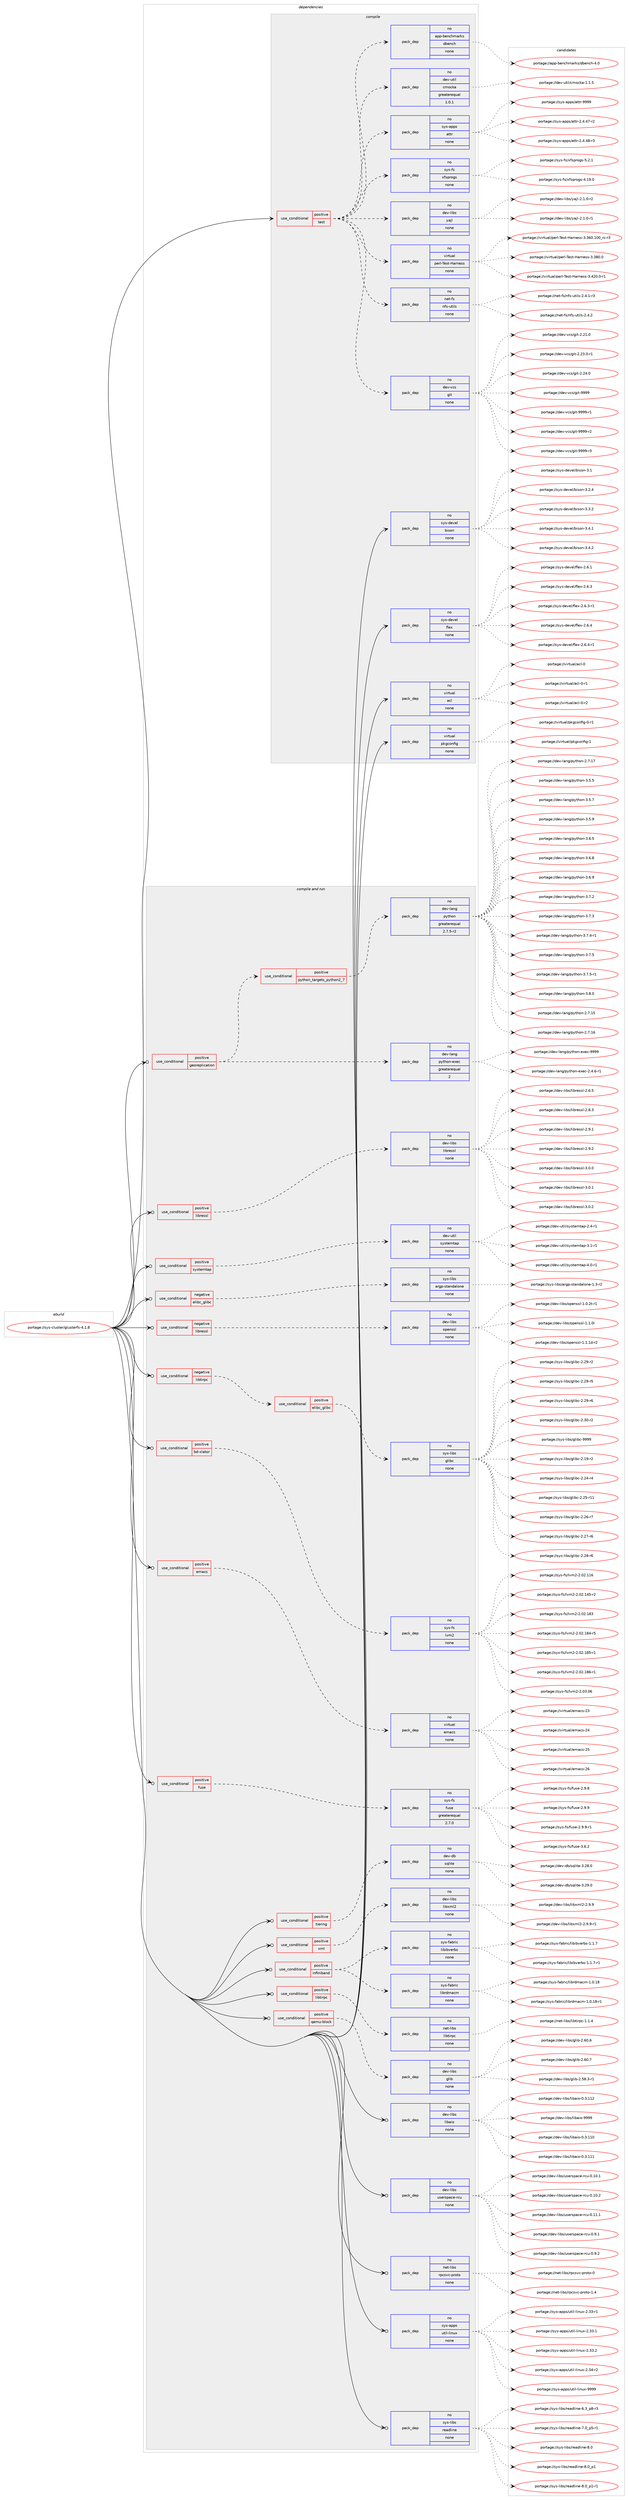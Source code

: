 digraph prolog {

# *************
# Graph options
# *************

newrank=true;
concentrate=true;
compound=true;
graph [rankdir=LR,fontname=Helvetica,fontsize=10,ranksep=1.5];#, ranksep=2.5, nodesep=0.2];
edge  [arrowhead=vee];
node  [fontname=Helvetica,fontsize=10];

# **********
# The ebuild
# **********

subgraph cluster_leftcol {
color=gray;
rank=same;
label=<<i>ebuild</i>>;
id [label="portage://sys-cluster/glusterfs-4.1.8", color=red, width=4, href="../sys-cluster/glusterfs-4.1.8.svg"];
}

# ****************
# The dependencies
# ****************

subgraph cluster_midcol {
color=gray;
label=<<i>dependencies</i>>;
subgraph cluster_compile {
fillcolor="#eeeeee";
style=filled;
label=<<i>compile</i>>;
subgraph cond101304 {
dependency416986 [label=<<TABLE BORDER="0" CELLBORDER="1" CELLSPACING="0" CELLPADDING="4"><TR><TD ROWSPAN="3" CELLPADDING="10">use_conditional</TD></TR><TR><TD>positive</TD></TR><TR><TD>test</TD></TR></TABLE>>, shape=none, color=red];
subgraph pack308691 {
dependency416987 [label=<<TABLE BORDER="0" CELLBORDER="1" CELLSPACING="0" CELLPADDING="4" WIDTH="220"><TR><TD ROWSPAN="6" CELLPADDING="30">pack_dep</TD></TR><TR><TD WIDTH="110">no</TD></TR><TR><TD>dev-util</TD></TR><TR><TD>cmocka</TD></TR><TR><TD>greaterequal</TD></TR><TR><TD>1.0.1</TD></TR></TABLE>>, shape=none, color=blue];
}
dependency416986:e -> dependency416987:w [weight=20,style="dashed",arrowhead="vee"];
subgraph pack308692 {
dependency416988 [label=<<TABLE BORDER="0" CELLBORDER="1" CELLSPACING="0" CELLPADDING="4" WIDTH="220"><TR><TD ROWSPAN="6" CELLPADDING="30">pack_dep</TD></TR><TR><TD WIDTH="110">no</TD></TR><TR><TD>app-benchmarks</TD></TR><TR><TD>dbench</TD></TR><TR><TD>none</TD></TR><TR><TD></TD></TR></TABLE>>, shape=none, color=blue];
}
dependency416986:e -> dependency416988:w [weight=20,style="dashed",arrowhead="vee"];
subgraph pack308693 {
dependency416989 [label=<<TABLE BORDER="0" CELLBORDER="1" CELLSPACING="0" CELLPADDING="4" WIDTH="220"><TR><TD ROWSPAN="6" CELLPADDING="30">pack_dep</TD></TR><TR><TD WIDTH="110">no</TD></TR><TR><TD>dev-vcs</TD></TR><TR><TD>git</TD></TR><TR><TD>none</TD></TR><TR><TD></TD></TR></TABLE>>, shape=none, color=blue];
}
dependency416986:e -> dependency416989:w [weight=20,style="dashed",arrowhead="vee"];
subgraph pack308694 {
dependency416990 [label=<<TABLE BORDER="0" CELLBORDER="1" CELLSPACING="0" CELLPADDING="4" WIDTH="220"><TR><TD ROWSPAN="6" CELLPADDING="30">pack_dep</TD></TR><TR><TD WIDTH="110">no</TD></TR><TR><TD>net-fs</TD></TR><TR><TD>nfs-utils</TD></TR><TR><TD>none</TD></TR><TR><TD></TD></TR></TABLE>>, shape=none, color=blue];
}
dependency416986:e -> dependency416990:w [weight=20,style="dashed",arrowhead="vee"];
subgraph pack308695 {
dependency416991 [label=<<TABLE BORDER="0" CELLBORDER="1" CELLSPACING="0" CELLPADDING="4" WIDTH="220"><TR><TD ROWSPAN="6" CELLPADDING="30">pack_dep</TD></TR><TR><TD WIDTH="110">no</TD></TR><TR><TD>virtual</TD></TR><TR><TD>perl-Test-Harness</TD></TR><TR><TD>none</TD></TR><TR><TD></TD></TR></TABLE>>, shape=none, color=blue];
}
dependency416986:e -> dependency416991:w [weight=20,style="dashed",arrowhead="vee"];
subgraph pack308696 {
dependency416992 [label=<<TABLE BORDER="0" CELLBORDER="1" CELLSPACING="0" CELLPADDING="4" WIDTH="220"><TR><TD ROWSPAN="6" CELLPADDING="30">pack_dep</TD></TR><TR><TD WIDTH="110">no</TD></TR><TR><TD>dev-libs</TD></TR><TR><TD>yajl</TD></TR><TR><TD>none</TD></TR><TR><TD></TD></TR></TABLE>>, shape=none, color=blue];
}
dependency416986:e -> dependency416992:w [weight=20,style="dashed",arrowhead="vee"];
subgraph pack308697 {
dependency416993 [label=<<TABLE BORDER="0" CELLBORDER="1" CELLSPACING="0" CELLPADDING="4" WIDTH="220"><TR><TD ROWSPAN="6" CELLPADDING="30">pack_dep</TD></TR><TR><TD WIDTH="110">no</TD></TR><TR><TD>sys-fs</TD></TR><TR><TD>xfsprogs</TD></TR><TR><TD>none</TD></TR><TR><TD></TD></TR></TABLE>>, shape=none, color=blue];
}
dependency416986:e -> dependency416993:w [weight=20,style="dashed",arrowhead="vee"];
subgraph pack308698 {
dependency416994 [label=<<TABLE BORDER="0" CELLBORDER="1" CELLSPACING="0" CELLPADDING="4" WIDTH="220"><TR><TD ROWSPAN="6" CELLPADDING="30">pack_dep</TD></TR><TR><TD WIDTH="110">no</TD></TR><TR><TD>sys-apps</TD></TR><TR><TD>attr</TD></TR><TR><TD>none</TD></TR><TR><TD></TD></TR></TABLE>>, shape=none, color=blue];
}
dependency416986:e -> dependency416994:w [weight=20,style="dashed",arrowhead="vee"];
}
id:e -> dependency416986:w [weight=20,style="solid",arrowhead="vee"];
subgraph pack308699 {
dependency416995 [label=<<TABLE BORDER="0" CELLBORDER="1" CELLSPACING="0" CELLPADDING="4" WIDTH="220"><TR><TD ROWSPAN="6" CELLPADDING="30">pack_dep</TD></TR><TR><TD WIDTH="110">no</TD></TR><TR><TD>sys-devel</TD></TR><TR><TD>bison</TD></TR><TR><TD>none</TD></TR><TR><TD></TD></TR></TABLE>>, shape=none, color=blue];
}
id:e -> dependency416995:w [weight=20,style="solid",arrowhead="vee"];
subgraph pack308700 {
dependency416996 [label=<<TABLE BORDER="0" CELLBORDER="1" CELLSPACING="0" CELLPADDING="4" WIDTH="220"><TR><TD ROWSPAN="6" CELLPADDING="30">pack_dep</TD></TR><TR><TD WIDTH="110">no</TD></TR><TR><TD>sys-devel</TD></TR><TR><TD>flex</TD></TR><TR><TD>none</TD></TR><TR><TD></TD></TR></TABLE>>, shape=none, color=blue];
}
id:e -> dependency416996:w [weight=20,style="solid",arrowhead="vee"];
subgraph pack308701 {
dependency416997 [label=<<TABLE BORDER="0" CELLBORDER="1" CELLSPACING="0" CELLPADDING="4" WIDTH="220"><TR><TD ROWSPAN="6" CELLPADDING="30">pack_dep</TD></TR><TR><TD WIDTH="110">no</TD></TR><TR><TD>virtual</TD></TR><TR><TD>acl</TD></TR><TR><TD>none</TD></TR><TR><TD></TD></TR></TABLE>>, shape=none, color=blue];
}
id:e -> dependency416997:w [weight=20,style="solid",arrowhead="vee"];
subgraph pack308702 {
dependency416998 [label=<<TABLE BORDER="0" CELLBORDER="1" CELLSPACING="0" CELLPADDING="4" WIDTH="220"><TR><TD ROWSPAN="6" CELLPADDING="30">pack_dep</TD></TR><TR><TD WIDTH="110">no</TD></TR><TR><TD>virtual</TD></TR><TR><TD>pkgconfig</TD></TR><TR><TD>none</TD></TR><TR><TD></TD></TR></TABLE>>, shape=none, color=blue];
}
id:e -> dependency416998:w [weight=20,style="solid",arrowhead="vee"];
}
subgraph cluster_compileandrun {
fillcolor="#eeeeee";
style=filled;
label=<<i>compile and run</i>>;
subgraph cond101305 {
dependency416999 [label=<<TABLE BORDER="0" CELLBORDER="1" CELLSPACING="0" CELLPADDING="4"><TR><TD ROWSPAN="3" CELLPADDING="10">use_conditional</TD></TR><TR><TD>negative</TD></TR><TR><TD>elibc_glibc</TD></TR></TABLE>>, shape=none, color=red];
subgraph pack308703 {
dependency417000 [label=<<TABLE BORDER="0" CELLBORDER="1" CELLSPACING="0" CELLPADDING="4" WIDTH="220"><TR><TD ROWSPAN="6" CELLPADDING="30">pack_dep</TD></TR><TR><TD WIDTH="110">no</TD></TR><TR><TD>sys-libs</TD></TR><TR><TD>argp-standalone</TD></TR><TR><TD>none</TD></TR><TR><TD></TD></TR></TABLE>>, shape=none, color=blue];
}
dependency416999:e -> dependency417000:w [weight=20,style="dashed",arrowhead="vee"];
}
id:e -> dependency416999:w [weight=20,style="solid",arrowhead="odotvee"];
subgraph cond101306 {
dependency417001 [label=<<TABLE BORDER="0" CELLBORDER="1" CELLSPACING="0" CELLPADDING="4"><TR><TD ROWSPAN="3" CELLPADDING="10">use_conditional</TD></TR><TR><TD>negative</TD></TR><TR><TD>libressl</TD></TR></TABLE>>, shape=none, color=red];
subgraph pack308704 {
dependency417002 [label=<<TABLE BORDER="0" CELLBORDER="1" CELLSPACING="0" CELLPADDING="4" WIDTH="220"><TR><TD ROWSPAN="6" CELLPADDING="30">pack_dep</TD></TR><TR><TD WIDTH="110">no</TD></TR><TR><TD>dev-libs</TD></TR><TR><TD>openssl</TD></TR><TR><TD>none</TD></TR><TR><TD></TD></TR></TABLE>>, shape=none, color=blue];
}
dependency417001:e -> dependency417002:w [weight=20,style="dashed",arrowhead="vee"];
}
id:e -> dependency417001:w [weight=20,style="solid",arrowhead="odotvee"];
subgraph cond101307 {
dependency417003 [label=<<TABLE BORDER="0" CELLBORDER="1" CELLSPACING="0" CELLPADDING="4"><TR><TD ROWSPAN="3" CELLPADDING="10">use_conditional</TD></TR><TR><TD>negative</TD></TR><TR><TD>libtirpc</TD></TR></TABLE>>, shape=none, color=red];
subgraph cond101308 {
dependency417004 [label=<<TABLE BORDER="0" CELLBORDER="1" CELLSPACING="0" CELLPADDING="4"><TR><TD ROWSPAN="3" CELLPADDING="10">use_conditional</TD></TR><TR><TD>positive</TD></TR><TR><TD>elibc_glibc</TD></TR></TABLE>>, shape=none, color=red];
subgraph pack308705 {
dependency417005 [label=<<TABLE BORDER="0" CELLBORDER="1" CELLSPACING="0" CELLPADDING="4" WIDTH="220"><TR><TD ROWSPAN="6" CELLPADDING="30">pack_dep</TD></TR><TR><TD WIDTH="110">no</TD></TR><TR><TD>sys-libs</TD></TR><TR><TD>glibc</TD></TR><TR><TD>none</TD></TR><TR><TD></TD></TR></TABLE>>, shape=none, color=blue];
}
dependency417004:e -> dependency417005:w [weight=20,style="dashed",arrowhead="vee"];
}
dependency417003:e -> dependency417004:w [weight=20,style="dashed",arrowhead="vee"];
}
id:e -> dependency417003:w [weight=20,style="solid",arrowhead="odotvee"];
subgraph cond101309 {
dependency417006 [label=<<TABLE BORDER="0" CELLBORDER="1" CELLSPACING="0" CELLPADDING="4"><TR><TD ROWSPAN="3" CELLPADDING="10">use_conditional</TD></TR><TR><TD>positive</TD></TR><TR><TD>bd-xlator</TD></TR></TABLE>>, shape=none, color=red];
subgraph pack308706 {
dependency417007 [label=<<TABLE BORDER="0" CELLBORDER="1" CELLSPACING="0" CELLPADDING="4" WIDTH="220"><TR><TD ROWSPAN="6" CELLPADDING="30">pack_dep</TD></TR><TR><TD WIDTH="110">no</TD></TR><TR><TD>sys-fs</TD></TR><TR><TD>lvm2</TD></TR><TR><TD>none</TD></TR><TR><TD></TD></TR></TABLE>>, shape=none, color=blue];
}
dependency417006:e -> dependency417007:w [weight=20,style="dashed",arrowhead="vee"];
}
id:e -> dependency417006:w [weight=20,style="solid",arrowhead="odotvee"];
subgraph cond101310 {
dependency417008 [label=<<TABLE BORDER="0" CELLBORDER="1" CELLSPACING="0" CELLPADDING="4"><TR><TD ROWSPAN="3" CELLPADDING="10">use_conditional</TD></TR><TR><TD>positive</TD></TR><TR><TD>emacs</TD></TR></TABLE>>, shape=none, color=red];
subgraph pack308707 {
dependency417009 [label=<<TABLE BORDER="0" CELLBORDER="1" CELLSPACING="0" CELLPADDING="4" WIDTH="220"><TR><TD ROWSPAN="6" CELLPADDING="30">pack_dep</TD></TR><TR><TD WIDTH="110">no</TD></TR><TR><TD>virtual</TD></TR><TR><TD>emacs</TD></TR><TR><TD>none</TD></TR><TR><TD></TD></TR></TABLE>>, shape=none, color=blue];
}
dependency417008:e -> dependency417009:w [weight=20,style="dashed",arrowhead="vee"];
}
id:e -> dependency417008:w [weight=20,style="solid",arrowhead="odotvee"];
subgraph cond101311 {
dependency417010 [label=<<TABLE BORDER="0" CELLBORDER="1" CELLSPACING="0" CELLPADDING="4"><TR><TD ROWSPAN="3" CELLPADDING="10">use_conditional</TD></TR><TR><TD>positive</TD></TR><TR><TD>fuse</TD></TR></TABLE>>, shape=none, color=red];
subgraph pack308708 {
dependency417011 [label=<<TABLE BORDER="0" CELLBORDER="1" CELLSPACING="0" CELLPADDING="4" WIDTH="220"><TR><TD ROWSPAN="6" CELLPADDING="30">pack_dep</TD></TR><TR><TD WIDTH="110">no</TD></TR><TR><TD>sys-fs</TD></TR><TR><TD>fuse</TD></TR><TR><TD>greaterequal</TD></TR><TR><TD>2.7.0</TD></TR></TABLE>>, shape=none, color=blue];
}
dependency417010:e -> dependency417011:w [weight=20,style="dashed",arrowhead="vee"];
}
id:e -> dependency417010:w [weight=20,style="solid",arrowhead="odotvee"];
subgraph cond101312 {
dependency417012 [label=<<TABLE BORDER="0" CELLBORDER="1" CELLSPACING="0" CELLPADDING="4"><TR><TD ROWSPAN="3" CELLPADDING="10">use_conditional</TD></TR><TR><TD>positive</TD></TR><TR><TD>georeplication</TD></TR></TABLE>>, shape=none, color=red];
subgraph cond101313 {
dependency417013 [label=<<TABLE BORDER="0" CELLBORDER="1" CELLSPACING="0" CELLPADDING="4"><TR><TD ROWSPAN="3" CELLPADDING="10">use_conditional</TD></TR><TR><TD>positive</TD></TR><TR><TD>python_targets_python2_7</TD></TR></TABLE>>, shape=none, color=red];
subgraph pack308709 {
dependency417014 [label=<<TABLE BORDER="0" CELLBORDER="1" CELLSPACING="0" CELLPADDING="4" WIDTH="220"><TR><TD ROWSPAN="6" CELLPADDING="30">pack_dep</TD></TR><TR><TD WIDTH="110">no</TD></TR><TR><TD>dev-lang</TD></TR><TR><TD>python</TD></TR><TR><TD>greaterequal</TD></TR><TR><TD>2.7.5-r2</TD></TR></TABLE>>, shape=none, color=blue];
}
dependency417013:e -> dependency417014:w [weight=20,style="dashed",arrowhead="vee"];
}
dependency417012:e -> dependency417013:w [weight=20,style="dashed",arrowhead="vee"];
subgraph pack308710 {
dependency417015 [label=<<TABLE BORDER="0" CELLBORDER="1" CELLSPACING="0" CELLPADDING="4" WIDTH="220"><TR><TD ROWSPAN="6" CELLPADDING="30">pack_dep</TD></TR><TR><TD WIDTH="110">no</TD></TR><TR><TD>dev-lang</TD></TR><TR><TD>python-exec</TD></TR><TR><TD>greaterequal</TD></TR><TR><TD>2</TD></TR></TABLE>>, shape=none, color=blue];
}
dependency417012:e -> dependency417015:w [weight=20,style="dashed",arrowhead="vee"];
}
id:e -> dependency417012:w [weight=20,style="solid",arrowhead="odotvee"];
subgraph cond101314 {
dependency417016 [label=<<TABLE BORDER="0" CELLBORDER="1" CELLSPACING="0" CELLPADDING="4"><TR><TD ROWSPAN="3" CELLPADDING="10">use_conditional</TD></TR><TR><TD>positive</TD></TR><TR><TD>infiniband</TD></TR></TABLE>>, shape=none, color=red];
subgraph pack308711 {
dependency417017 [label=<<TABLE BORDER="0" CELLBORDER="1" CELLSPACING="0" CELLPADDING="4" WIDTH="220"><TR><TD ROWSPAN="6" CELLPADDING="30">pack_dep</TD></TR><TR><TD WIDTH="110">no</TD></TR><TR><TD>sys-fabric</TD></TR><TR><TD>libibverbs</TD></TR><TR><TD>none</TD></TR><TR><TD></TD></TR></TABLE>>, shape=none, color=blue];
}
dependency417016:e -> dependency417017:w [weight=20,style="dashed",arrowhead="vee"];
subgraph pack308712 {
dependency417018 [label=<<TABLE BORDER="0" CELLBORDER="1" CELLSPACING="0" CELLPADDING="4" WIDTH="220"><TR><TD ROWSPAN="6" CELLPADDING="30">pack_dep</TD></TR><TR><TD WIDTH="110">no</TD></TR><TR><TD>sys-fabric</TD></TR><TR><TD>librdmacm</TD></TR><TR><TD>none</TD></TR><TR><TD></TD></TR></TABLE>>, shape=none, color=blue];
}
dependency417016:e -> dependency417018:w [weight=20,style="dashed",arrowhead="vee"];
}
id:e -> dependency417016:w [weight=20,style="solid",arrowhead="odotvee"];
subgraph cond101315 {
dependency417019 [label=<<TABLE BORDER="0" CELLBORDER="1" CELLSPACING="0" CELLPADDING="4"><TR><TD ROWSPAN="3" CELLPADDING="10">use_conditional</TD></TR><TR><TD>positive</TD></TR><TR><TD>libressl</TD></TR></TABLE>>, shape=none, color=red];
subgraph pack308713 {
dependency417020 [label=<<TABLE BORDER="0" CELLBORDER="1" CELLSPACING="0" CELLPADDING="4" WIDTH="220"><TR><TD ROWSPAN="6" CELLPADDING="30">pack_dep</TD></TR><TR><TD WIDTH="110">no</TD></TR><TR><TD>dev-libs</TD></TR><TR><TD>libressl</TD></TR><TR><TD>none</TD></TR><TR><TD></TD></TR></TABLE>>, shape=none, color=blue];
}
dependency417019:e -> dependency417020:w [weight=20,style="dashed",arrowhead="vee"];
}
id:e -> dependency417019:w [weight=20,style="solid",arrowhead="odotvee"];
subgraph cond101316 {
dependency417021 [label=<<TABLE BORDER="0" CELLBORDER="1" CELLSPACING="0" CELLPADDING="4"><TR><TD ROWSPAN="3" CELLPADDING="10">use_conditional</TD></TR><TR><TD>positive</TD></TR><TR><TD>libtirpc</TD></TR></TABLE>>, shape=none, color=red];
subgraph pack308714 {
dependency417022 [label=<<TABLE BORDER="0" CELLBORDER="1" CELLSPACING="0" CELLPADDING="4" WIDTH="220"><TR><TD ROWSPAN="6" CELLPADDING="30">pack_dep</TD></TR><TR><TD WIDTH="110">no</TD></TR><TR><TD>net-libs</TD></TR><TR><TD>libtirpc</TD></TR><TR><TD>none</TD></TR><TR><TD></TD></TR></TABLE>>, shape=none, color=blue];
}
dependency417021:e -> dependency417022:w [weight=20,style="dashed",arrowhead="vee"];
}
id:e -> dependency417021:w [weight=20,style="solid",arrowhead="odotvee"];
subgraph cond101317 {
dependency417023 [label=<<TABLE BORDER="0" CELLBORDER="1" CELLSPACING="0" CELLPADDING="4"><TR><TD ROWSPAN="3" CELLPADDING="10">use_conditional</TD></TR><TR><TD>positive</TD></TR><TR><TD>qemu-block</TD></TR></TABLE>>, shape=none, color=red];
subgraph pack308715 {
dependency417024 [label=<<TABLE BORDER="0" CELLBORDER="1" CELLSPACING="0" CELLPADDING="4" WIDTH="220"><TR><TD ROWSPAN="6" CELLPADDING="30">pack_dep</TD></TR><TR><TD WIDTH="110">no</TD></TR><TR><TD>dev-libs</TD></TR><TR><TD>glib</TD></TR><TR><TD>none</TD></TR><TR><TD></TD></TR></TABLE>>, shape=none, color=blue];
}
dependency417023:e -> dependency417024:w [weight=20,style="dashed",arrowhead="vee"];
}
id:e -> dependency417023:w [weight=20,style="solid",arrowhead="odotvee"];
subgraph cond101318 {
dependency417025 [label=<<TABLE BORDER="0" CELLBORDER="1" CELLSPACING="0" CELLPADDING="4"><TR><TD ROWSPAN="3" CELLPADDING="10">use_conditional</TD></TR><TR><TD>positive</TD></TR><TR><TD>systemtap</TD></TR></TABLE>>, shape=none, color=red];
subgraph pack308716 {
dependency417026 [label=<<TABLE BORDER="0" CELLBORDER="1" CELLSPACING="0" CELLPADDING="4" WIDTH="220"><TR><TD ROWSPAN="6" CELLPADDING="30">pack_dep</TD></TR><TR><TD WIDTH="110">no</TD></TR><TR><TD>dev-util</TD></TR><TR><TD>systemtap</TD></TR><TR><TD>none</TD></TR><TR><TD></TD></TR></TABLE>>, shape=none, color=blue];
}
dependency417025:e -> dependency417026:w [weight=20,style="dashed",arrowhead="vee"];
}
id:e -> dependency417025:w [weight=20,style="solid",arrowhead="odotvee"];
subgraph cond101319 {
dependency417027 [label=<<TABLE BORDER="0" CELLBORDER="1" CELLSPACING="0" CELLPADDING="4"><TR><TD ROWSPAN="3" CELLPADDING="10">use_conditional</TD></TR><TR><TD>positive</TD></TR><TR><TD>tiering</TD></TR></TABLE>>, shape=none, color=red];
subgraph pack308717 {
dependency417028 [label=<<TABLE BORDER="0" CELLBORDER="1" CELLSPACING="0" CELLPADDING="4" WIDTH="220"><TR><TD ROWSPAN="6" CELLPADDING="30">pack_dep</TD></TR><TR><TD WIDTH="110">no</TD></TR><TR><TD>dev-db</TD></TR><TR><TD>sqlite</TD></TR><TR><TD>none</TD></TR><TR><TD></TD></TR></TABLE>>, shape=none, color=blue];
}
dependency417027:e -> dependency417028:w [weight=20,style="dashed",arrowhead="vee"];
}
id:e -> dependency417027:w [weight=20,style="solid",arrowhead="odotvee"];
subgraph cond101320 {
dependency417029 [label=<<TABLE BORDER="0" CELLBORDER="1" CELLSPACING="0" CELLPADDING="4"><TR><TD ROWSPAN="3" CELLPADDING="10">use_conditional</TD></TR><TR><TD>positive</TD></TR><TR><TD>xml</TD></TR></TABLE>>, shape=none, color=red];
subgraph pack308718 {
dependency417030 [label=<<TABLE BORDER="0" CELLBORDER="1" CELLSPACING="0" CELLPADDING="4" WIDTH="220"><TR><TD ROWSPAN="6" CELLPADDING="30">pack_dep</TD></TR><TR><TD WIDTH="110">no</TD></TR><TR><TD>dev-libs</TD></TR><TR><TD>libxml2</TD></TR><TR><TD>none</TD></TR><TR><TD></TD></TR></TABLE>>, shape=none, color=blue];
}
dependency417029:e -> dependency417030:w [weight=20,style="dashed",arrowhead="vee"];
}
id:e -> dependency417029:w [weight=20,style="solid",arrowhead="odotvee"];
subgraph pack308719 {
dependency417031 [label=<<TABLE BORDER="0" CELLBORDER="1" CELLSPACING="0" CELLPADDING="4" WIDTH="220"><TR><TD ROWSPAN="6" CELLPADDING="30">pack_dep</TD></TR><TR><TD WIDTH="110">no</TD></TR><TR><TD>dev-libs</TD></TR><TR><TD>libaio</TD></TR><TR><TD>none</TD></TR><TR><TD></TD></TR></TABLE>>, shape=none, color=blue];
}
id:e -> dependency417031:w [weight=20,style="solid",arrowhead="odotvee"];
subgraph pack308720 {
dependency417032 [label=<<TABLE BORDER="0" CELLBORDER="1" CELLSPACING="0" CELLPADDING="4" WIDTH="220"><TR><TD ROWSPAN="6" CELLPADDING="30">pack_dep</TD></TR><TR><TD WIDTH="110">no</TD></TR><TR><TD>dev-libs</TD></TR><TR><TD>userspace-rcu</TD></TR><TR><TD>none</TD></TR><TR><TD></TD></TR></TABLE>>, shape=none, color=blue];
}
id:e -> dependency417032:w [weight=20,style="solid",arrowhead="odotvee"];
subgraph pack308721 {
dependency417033 [label=<<TABLE BORDER="0" CELLBORDER="1" CELLSPACING="0" CELLPADDING="4" WIDTH="220"><TR><TD ROWSPAN="6" CELLPADDING="30">pack_dep</TD></TR><TR><TD WIDTH="110">no</TD></TR><TR><TD>net-libs</TD></TR><TR><TD>rpcsvc-proto</TD></TR><TR><TD>none</TD></TR><TR><TD></TD></TR></TABLE>>, shape=none, color=blue];
}
id:e -> dependency417033:w [weight=20,style="solid",arrowhead="odotvee"];
subgraph pack308722 {
dependency417034 [label=<<TABLE BORDER="0" CELLBORDER="1" CELLSPACING="0" CELLPADDING="4" WIDTH="220"><TR><TD ROWSPAN="6" CELLPADDING="30">pack_dep</TD></TR><TR><TD WIDTH="110">no</TD></TR><TR><TD>sys-apps</TD></TR><TR><TD>util-linux</TD></TR><TR><TD>none</TD></TR><TR><TD></TD></TR></TABLE>>, shape=none, color=blue];
}
id:e -> dependency417034:w [weight=20,style="solid",arrowhead="odotvee"];
subgraph pack308723 {
dependency417035 [label=<<TABLE BORDER="0" CELLBORDER="1" CELLSPACING="0" CELLPADDING="4" WIDTH="220"><TR><TD ROWSPAN="6" CELLPADDING="30">pack_dep</TD></TR><TR><TD WIDTH="110">no</TD></TR><TR><TD>sys-libs</TD></TR><TR><TD>readline</TD></TR><TR><TD>none</TD></TR><TR><TD></TD></TR></TABLE>>, shape=none, color=blue];
}
id:e -> dependency417035:w [weight=20,style="solid",arrowhead="odotvee"];
}
subgraph cluster_run {
fillcolor="#eeeeee";
style=filled;
label=<<i>run</i>>;
}
}

# **************
# The candidates
# **************

subgraph cluster_choices {
rank=same;
color=gray;
label=<<i>candidates</i>>;

subgraph choice308691 {
color=black;
nodesep=1;
choiceportage1001011184511711610510847991091119910797454946494653 [label="portage://dev-util/cmocka-1.1.5", color=red, width=4,href="../dev-util/cmocka-1.1.5.svg"];
dependency416987:e -> choiceportage1001011184511711610510847991091119910797454946494653:w [style=dotted,weight="100"];
}
subgraph choice308692 {
color=black;
nodesep=1;
choiceportage971121124598101110991041099711410711547100981011109910445524648 [label="portage://app-benchmarks/dbench-4.0", color=red, width=4,href="../app-benchmarks/dbench-4.0.svg"];
dependency416988:e -> choiceportage971121124598101110991041099711410711547100981011109910445524648:w [style=dotted,weight="100"];
}
subgraph choice308693 {
color=black;
nodesep=1;
choiceportage10010111845118991154710310511645504650494648 [label="portage://dev-vcs/git-2.21.0", color=red, width=4,href="../dev-vcs/git-2.21.0.svg"];
choiceportage100101118451189911547103105116455046505146484511449 [label="portage://dev-vcs/git-2.23.0-r1", color=red, width=4,href="../dev-vcs/git-2.23.0-r1.svg"];
choiceportage10010111845118991154710310511645504650524648 [label="portage://dev-vcs/git-2.24.0", color=red, width=4,href="../dev-vcs/git-2.24.0.svg"];
choiceportage1001011184511899115471031051164557575757 [label="portage://dev-vcs/git-9999", color=red, width=4,href="../dev-vcs/git-9999.svg"];
choiceportage10010111845118991154710310511645575757574511449 [label="portage://dev-vcs/git-9999-r1", color=red, width=4,href="../dev-vcs/git-9999-r1.svg"];
choiceportage10010111845118991154710310511645575757574511450 [label="portage://dev-vcs/git-9999-r2", color=red, width=4,href="../dev-vcs/git-9999-r2.svg"];
choiceportage10010111845118991154710310511645575757574511451 [label="portage://dev-vcs/git-9999-r3", color=red, width=4,href="../dev-vcs/git-9999-r3.svg"];
dependency416989:e -> choiceportage10010111845118991154710310511645504650494648:w [style=dotted,weight="100"];
dependency416989:e -> choiceportage100101118451189911547103105116455046505146484511449:w [style=dotted,weight="100"];
dependency416989:e -> choiceportage10010111845118991154710310511645504650524648:w [style=dotted,weight="100"];
dependency416989:e -> choiceportage1001011184511899115471031051164557575757:w [style=dotted,weight="100"];
dependency416989:e -> choiceportage10010111845118991154710310511645575757574511449:w [style=dotted,weight="100"];
dependency416989:e -> choiceportage10010111845118991154710310511645575757574511450:w [style=dotted,weight="100"];
dependency416989:e -> choiceportage10010111845118991154710310511645575757574511451:w [style=dotted,weight="100"];
}
subgraph choice308694 {
color=black;
nodesep=1;
choiceportage1101011164510211547110102115451171161051081154550465246494511451 [label="portage://net-fs/nfs-utils-2.4.1-r3", color=red, width=4,href="../net-fs/nfs-utils-2.4.1-r3.svg"];
choiceportage110101116451021154711010211545117116105108115455046524650 [label="portage://net-fs/nfs-utils-2.4.2", color=red, width=4,href="../net-fs/nfs-utils-2.4.2.svg"];
dependency416990:e -> choiceportage1101011164510211547110102115451171161051081154550465246494511451:w [style=dotted,weight="100"];
dependency416990:e -> choiceportage110101116451021154711010211545117116105108115455046524650:w [style=dotted,weight="100"];
}
subgraph choice308695 {
color=black;
nodesep=1;
choiceportage118105114116117971084711210111410845841011151164572971141101011151154551465154484649484895114994511451 [label="portage://virtual/perl-Test-Harness-3.360.100_rc-r3", color=red, width=4,href="../virtual/perl-Test-Harness-3.360.100_rc-r3.svg"];
choiceportage118105114116117971084711210111410845841011151164572971141101011151154551465156484648 [label="portage://virtual/perl-Test-Harness-3.380.0", color=red, width=4,href="../virtual/perl-Test-Harness-3.380.0.svg"];
choiceportage1181051141161179710847112101114108458410111511645729711411010111511545514652504846484511449 [label="portage://virtual/perl-Test-Harness-3.420.0-r1", color=red, width=4,href="../virtual/perl-Test-Harness-3.420.0-r1.svg"];
dependency416991:e -> choiceportage118105114116117971084711210111410845841011151164572971141101011151154551465154484649484895114994511451:w [style=dotted,weight="100"];
dependency416991:e -> choiceportage118105114116117971084711210111410845841011151164572971141101011151154551465156484648:w [style=dotted,weight="100"];
dependency416991:e -> choiceportage1181051141161179710847112101114108458410111511645729711411010111511545514652504846484511449:w [style=dotted,weight="100"];
}
subgraph choice308696 {
color=black;
nodesep=1;
choiceportage100101118451081059811547121971061084550464946484511449 [label="portage://dev-libs/yajl-2.1.0-r1", color=red, width=4,href="../dev-libs/yajl-2.1.0-r1.svg"];
choiceportage100101118451081059811547121971061084550464946484511450 [label="portage://dev-libs/yajl-2.1.0-r2", color=red, width=4,href="../dev-libs/yajl-2.1.0-r2.svg"];
dependency416992:e -> choiceportage100101118451081059811547121971061084550464946484511449:w [style=dotted,weight="100"];
dependency416992:e -> choiceportage100101118451081059811547121971061084550464946484511450:w [style=dotted,weight="100"];
}
subgraph choice308697 {
color=black;
nodesep=1;
choiceportage115121115451021154712010211511211411110311545524649574648 [label="portage://sys-fs/xfsprogs-4.19.0", color=red, width=4,href="../sys-fs/xfsprogs-4.19.0.svg"];
choiceportage1151211154510211547120102115112114111103115455346504649 [label="portage://sys-fs/xfsprogs-5.2.1", color=red, width=4,href="../sys-fs/xfsprogs-5.2.1.svg"];
dependency416993:e -> choiceportage115121115451021154712010211511211411110311545524649574648:w [style=dotted,weight="100"];
dependency416993:e -> choiceportage1151211154510211547120102115112114111103115455346504649:w [style=dotted,weight="100"];
}
subgraph choice308698 {
color=black;
nodesep=1;
choiceportage11512111545971121121154797116116114455046524652554511450 [label="portage://sys-apps/attr-2.4.47-r2", color=red, width=4,href="../sys-apps/attr-2.4.47-r2.svg"];
choiceportage11512111545971121121154797116116114455046524652564511451 [label="portage://sys-apps/attr-2.4.48-r3", color=red, width=4,href="../sys-apps/attr-2.4.48-r3.svg"];
choiceportage115121115459711211211547971161161144557575757 [label="portage://sys-apps/attr-9999", color=red, width=4,href="../sys-apps/attr-9999.svg"];
dependency416994:e -> choiceportage11512111545971121121154797116116114455046524652554511450:w [style=dotted,weight="100"];
dependency416994:e -> choiceportage11512111545971121121154797116116114455046524652564511451:w [style=dotted,weight="100"];
dependency416994:e -> choiceportage115121115459711211211547971161161144557575757:w [style=dotted,weight="100"];
}
subgraph choice308699 {
color=black;
nodesep=1;
choiceportage11512111545100101118101108479810511511111045514649 [label="portage://sys-devel/bison-3.1", color=red, width=4,href="../sys-devel/bison-3.1.svg"];
choiceportage115121115451001011181011084798105115111110455146504652 [label="portage://sys-devel/bison-3.2.4", color=red, width=4,href="../sys-devel/bison-3.2.4.svg"];
choiceportage115121115451001011181011084798105115111110455146514650 [label="portage://sys-devel/bison-3.3.2", color=red, width=4,href="../sys-devel/bison-3.3.2.svg"];
choiceportage115121115451001011181011084798105115111110455146524649 [label="portage://sys-devel/bison-3.4.1", color=red, width=4,href="../sys-devel/bison-3.4.1.svg"];
choiceportage115121115451001011181011084798105115111110455146524650 [label="portage://sys-devel/bison-3.4.2", color=red, width=4,href="../sys-devel/bison-3.4.2.svg"];
dependency416995:e -> choiceportage11512111545100101118101108479810511511111045514649:w [style=dotted,weight="100"];
dependency416995:e -> choiceportage115121115451001011181011084798105115111110455146504652:w [style=dotted,weight="100"];
dependency416995:e -> choiceportage115121115451001011181011084798105115111110455146514650:w [style=dotted,weight="100"];
dependency416995:e -> choiceportage115121115451001011181011084798105115111110455146524649:w [style=dotted,weight="100"];
dependency416995:e -> choiceportage115121115451001011181011084798105115111110455146524650:w [style=dotted,weight="100"];
}
subgraph choice308700 {
color=black;
nodesep=1;
choiceportage1151211154510010111810110847102108101120455046544649 [label="portage://sys-devel/flex-2.6.1", color=red, width=4,href="../sys-devel/flex-2.6.1.svg"];
choiceportage1151211154510010111810110847102108101120455046544651 [label="portage://sys-devel/flex-2.6.3", color=red, width=4,href="../sys-devel/flex-2.6.3.svg"];
choiceportage11512111545100101118101108471021081011204550465446514511449 [label="portage://sys-devel/flex-2.6.3-r1", color=red, width=4,href="../sys-devel/flex-2.6.3-r1.svg"];
choiceportage1151211154510010111810110847102108101120455046544652 [label="portage://sys-devel/flex-2.6.4", color=red, width=4,href="../sys-devel/flex-2.6.4.svg"];
choiceportage11512111545100101118101108471021081011204550465446524511449 [label="portage://sys-devel/flex-2.6.4-r1", color=red, width=4,href="../sys-devel/flex-2.6.4-r1.svg"];
dependency416996:e -> choiceportage1151211154510010111810110847102108101120455046544649:w [style=dotted,weight="100"];
dependency416996:e -> choiceportage1151211154510010111810110847102108101120455046544651:w [style=dotted,weight="100"];
dependency416996:e -> choiceportage11512111545100101118101108471021081011204550465446514511449:w [style=dotted,weight="100"];
dependency416996:e -> choiceportage1151211154510010111810110847102108101120455046544652:w [style=dotted,weight="100"];
dependency416996:e -> choiceportage11512111545100101118101108471021081011204550465446524511449:w [style=dotted,weight="100"];
}
subgraph choice308701 {
color=black;
nodesep=1;
choiceportage118105114116117971084797991084548 [label="portage://virtual/acl-0", color=red, width=4,href="../virtual/acl-0.svg"];
choiceportage1181051141161179710847979910845484511449 [label="portage://virtual/acl-0-r1", color=red, width=4,href="../virtual/acl-0-r1.svg"];
choiceportage1181051141161179710847979910845484511450 [label="portage://virtual/acl-0-r2", color=red, width=4,href="../virtual/acl-0-r2.svg"];
dependency416997:e -> choiceportage118105114116117971084797991084548:w [style=dotted,weight="100"];
dependency416997:e -> choiceportage1181051141161179710847979910845484511449:w [style=dotted,weight="100"];
dependency416997:e -> choiceportage1181051141161179710847979910845484511450:w [style=dotted,weight="100"];
}
subgraph choice308702 {
color=black;
nodesep=1;
choiceportage11810511411611797108471121071039911111010210510345484511449 [label="portage://virtual/pkgconfig-0-r1", color=red, width=4,href="../virtual/pkgconfig-0-r1.svg"];
choiceportage1181051141161179710847112107103991111101021051034549 [label="portage://virtual/pkgconfig-1", color=red, width=4,href="../virtual/pkgconfig-1.svg"];
dependency416998:e -> choiceportage11810511411611797108471121071039911111010210510345484511449:w [style=dotted,weight="100"];
dependency416998:e -> choiceportage1181051141161179710847112107103991111101021051034549:w [style=dotted,weight="100"];
}
subgraph choice308703 {
color=black;
nodesep=1;
choiceportage11512111545108105981154797114103112451151169711010097108111110101454946514511450 [label="portage://sys-libs/argp-standalone-1.3-r2", color=red, width=4,href="../sys-libs/argp-standalone-1.3-r2.svg"];
dependency417000:e -> choiceportage11512111545108105981154797114103112451151169711010097108111110101454946514511450:w [style=dotted,weight="100"];
}
subgraph choice308704 {
color=black;
nodesep=1;
choiceportage1001011184510810598115471111121011101151151084549464846501164511449 [label="portage://dev-libs/openssl-1.0.2t-r1", color=red, width=4,href="../dev-libs/openssl-1.0.2t-r1.svg"];
choiceportage100101118451081059811547111112101110115115108454946494648108 [label="portage://dev-libs/openssl-1.1.0l", color=red, width=4,href="../dev-libs/openssl-1.1.0l.svg"];
choiceportage1001011184510810598115471111121011101151151084549464946491004511450 [label="portage://dev-libs/openssl-1.1.1d-r2", color=red, width=4,href="../dev-libs/openssl-1.1.1d-r2.svg"];
dependency417002:e -> choiceportage1001011184510810598115471111121011101151151084549464846501164511449:w [style=dotted,weight="100"];
dependency417002:e -> choiceportage100101118451081059811547111112101110115115108454946494648108:w [style=dotted,weight="100"];
dependency417002:e -> choiceportage1001011184510810598115471111121011101151151084549464946491004511450:w [style=dotted,weight="100"];
}
subgraph choice308705 {
color=black;
nodesep=1;
choiceportage115121115451081059811547103108105989945504649574511450 [label="portage://sys-libs/glibc-2.19-r2", color=red, width=4,href="../sys-libs/glibc-2.19-r2.svg"];
choiceportage115121115451081059811547103108105989945504650524511452 [label="portage://sys-libs/glibc-2.24-r4", color=red, width=4,href="../sys-libs/glibc-2.24-r4.svg"];
choiceportage11512111545108105981154710310810598994550465053451144949 [label="portage://sys-libs/glibc-2.25-r11", color=red, width=4,href="../sys-libs/glibc-2.25-r11.svg"];
choiceportage115121115451081059811547103108105989945504650544511455 [label="portage://sys-libs/glibc-2.26-r7", color=red, width=4,href="../sys-libs/glibc-2.26-r7.svg"];
choiceportage115121115451081059811547103108105989945504650554511454 [label="portage://sys-libs/glibc-2.27-r6", color=red, width=4,href="../sys-libs/glibc-2.27-r6.svg"];
choiceportage115121115451081059811547103108105989945504650564511454 [label="portage://sys-libs/glibc-2.28-r6", color=red, width=4,href="../sys-libs/glibc-2.28-r6.svg"];
choiceportage115121115451081059811547103108105989945504650574511450 [label="portage://sys-libs/glibc-2.29-r2", color=red, width=4,href="../sys-libs/glibc-2.29-r2.svg"];
choiceportage115121115451081059811547103108105989945504650574511453 [label="portage://sys-libs/glibc-2.29-r5", color=red, width=4,href="../sys-libs/glibc-2.29-r5.svg"];
choiceportage115121115451081059811547103108105989945504650574511454 [label="portage://sys-libs/glibc-2.29-r6", color=red, width=4,href="../sys-libs/glibc-2.29-r6.svg"];
choiceportage115121115451081059811547103108105989945504651484511450 [label="portage://sys-libs/glibc-2.30-r2", color=red, width=4,href="../sys-libs/glibc-2.30-r2.svg"];
choiceportage11512111545108105981154710310810598994557575757 [label="portage://sys-libs/glibc-9999", color=red, width=4,href="../sys-libs/glibc-9999.svg"];
dependency417005:e -> choiceportage115121115451081059811547103108105989945504649574511450:w [style=dotted,weight="100"];
dependency417005:e -> choiceportage115121115451081059811547103108105989945504650524511452:w [style=dotted,weight="100"];
dependency417005:e -> choiceportage11512111545108105981154710310810598994550465053451144949:w [style=dotted,weight="100"];
dependency417005:e -> choiceportage115121115451081059811547103108105989945504650544511455:w [style=dotted,weight="100"];
dependency417005:e -> choiceportage115121115451081059811547103108105989945504650554511454:w [style=dotted,weight="100"];
dependency417005:e -> choiceportage115121115451081059811547103108105989945504650564511454:w [style=dotted,weight="100"];
dependency417005:e -> choiceportage115121115451081059811547103108105989945504650574511450:w [style=dotted,weight="100"];
dependency417005:e -> choiceportage115121115451081059811547103108105989945504650574511453:w [style=dotted,weight="100"];
dependency417005:e -> choiceportage115121115451081059811547103108105989945504650574511454:w [style=dotted,weight="100"];
dependency417005:e -> choiceportage115121115451081059811547103108105989945504651484511450:w [style=dotted,weight="100"];
dependency417005:e -> choiceportage11512111545108105981154710310810598994557575757:w [style=dotted,weight="100"];
}
subgraph choice308706 {
color=black;
nodesep=1;
choiceportage115121115451021154710811810950455046485046494954 [label="portage://sys-fs/lvm2-2.02.116", color=red, width=4,href="../sys-fs/lvm2-2.02.116.svg"];
choiceportage1151211154510211547108118109504550464850464952534511450 [label="portage://sys-fs/lvm2-2.02.145-r2", color=red, width=4,href="../sys-fs/lvm2-2.02.145-r2.svg"];
choiceportage115121115451021154710811810950455046485046495651 [label="portage://sys-fs/lvm2-2.02.183", color=red, width=4,href="../sys-fs/lvm2-2.02.183.svg"];
choiceportage1151211154510211547108118109504550464850464956524511453 [label="portage://sys-fs/lvm2-2.02.184-r5", color=red, width=4,href="../sys-fs/lvm2-2.02.184-r5.svg"];
choiceportage1151211154510211547108118109504550464850464956534511449 [label="portage://sys-fs/lvm2-2.02.185-r1", color=red, width=4,href="../sys-fs/lvm2-2.02.185-r1.svg"];
choiceportage1151211154510211547108118109504550464850464956544511449 [label="portage://sys-fs/lvm2-2.02.186-r1", color=red, width=4,href="../sys-fs/lvm2-2.02.186-r1.svg"];
choiceportage1151211154510211547108118109504550464851464854 [label="portage://sys-fs/lvm2-2.03.06", color=red, width=4,href="../sys-fs/lvm2-2.03.06.svg"];
dependency417007:e -> choiceportage115121115451021154710811810950455046485046494954:w [style=dotted,weight="100"];
dependency417007:e -> choiceportage1151211154510211547108118109504550464850464952534511450:w [style=dotted,weight="100"];
dependency417007:e -> choiceportage115121115451021154710811810950455046485046495651:w [style=dotted,weight="100"];
dependency417007:e -> choiceportage1151211154510211547108118109504550464850464956524511453:w [style=dotted,weight="100"];
dependency417007:e -> choiceportage1151211154510211547108118109504550464850464956534511449:w [style=dotted,weight="100"];
dependency417007:e -> choiceportage1151211154510211547108118109504550464850464956544511449:w [style=dotted,weight="100"];
dependency417007:e -> choiceportage1151211154510211547108118109504550464851464854:w [style=dotted,weight="100"];
}
subgraph choice308707 {
color=black;
nodesep=1;
choiceportage11810511411611797108471011099799115455051 [label="portage://virtual/emacs-23", color=red, width=4,href="../virtual/emacs-23.svg"];
choiceportage11810511411611797108471011099799115455052 [label="portage://virtual/emacs-24", color=red, width=4,href="../virtual/emacs-24.svg"];
choiceportage11810511411611797108471011099799115455053 [label="portage://virtual/emacs-25", color=red, width=4,href="../virtual/emacs-25.svg"];
choiceportage11810511411611797108471011099799115455054 [label="portage://virtual/emacs-26", color=red, width=4,href="../virtual/emacs-26.svg"];
dependency417009:e -> choiceportage11810511411611797108471011099799115455051:w [style=dotted,weight="100"];
dependency417009:e -> choiceportage11810511411611797108471011099799115455052:w [style=dotted,weight="100"];
dependency417009:e -> choiceportage11810511411611797108471011099799115455053:w [style=dotted,weight="100"];
dependency417009:e -> choiceportage11810511411611797108471011099799115455054:w [style=dotted,weight="100"];
}
subgraph choice308708 {
color=black;
nodesep=1;
choiceportage1151211154510211547102117115101455046574656 [label="portage://sys-fs/fuse-2.9.8", color=red, width=4,href="../sys-fs/fuse-2.9.8.svg"];
choiceportage1151211154510211547102117115101455046574657 [label="portage://sys-fs/fuse-2.9.9", color=red, width=4,href="../sys-fs/fuse-2.9.9.svg"];
choiceportage11512111545102115471021171151014550465746574511449 [label="portage://sys-fs/fuse-2.9.9-r1", color=red, width=4,href="../sys-fs/fuse-2.9.9-r1.svg"];
choiceportage1151211154510211547102117115101455146544650 [label="portage://sys-fs/fuse-3.6.2", color=red, width=4,href="../sys-fs/fuse-3.6.2.svg"];
dependency417011:e -> choiceportage1151211154510211547102117115101455046574656:w [style=dotted,weight="100"];
dependency417011:e -> choiceportage1151211154510211547102117115101455046574657:w [style=dotted,weight="100"];
dependency417011:e -> choiceportage11512111545102115471021171151014550465746574511449:w [style=dotted,weight="100"];
dependency417011:e -> choiceportage1151211154510211547102117115101455146544650:w [style=dotted,weight="100"];
}
subgraph choice308709 {
color=black;
nodesep=1;
choiceportage10010111845108971101034711212111610411111045504655464953 [label="portage://dev-lang/python-2.7.15", color=red, width=4,href="../dev-lang/python-2.7.15.svg"];
choiceportage10010111845108971101034711212111610411111045504655464954 [label="portage://dev-lang/python-2.7.16", color=red, width=4,href="../dev-lang/python-2.7.16.svg"];
choiceportage10010111845108971101034711212111610411111045504655464955 [label="portage://dev-lang/python-2.7.17", color=red, width=4,href="../dev-lang/python-2.7.17.svg"];
choiceportage100101118451089711010347112121116104111110455146534653 [label="portage://dev-lang/python-3.5.5", color=red, width=4,href="../dev-lang/python-3.5.5.svg"];
choiceportage100101118451089711010347112121116104111110455146534655 [label="portage://dev-lang/python-3.5.7", color=red, width=4,href="../dev-lang/python-3.5.7.svg"];
choiceportage100101118451089711010347112121116104111110455146534657 [label="portage://dev-lang/python-3.5.9", color=red, width=4,href="../dev-lang/python-3.5.9.svg"];
choiceportage100101118451089711010347112121116104111110455146544653 [label="portage://dev-lang/python-3.6.5", color=red, width=4,href="../dev-lang/python-3.6.5.svg"];
choiceportage100101118451089711010347112121116104111110455146544656 [label="portage://dev-lang/python-3.6.8", color=red, width=4,href="../dev-lang/python-3.6.8.svg"];
choiceportage100101118451089711010347112121116104111110455146544657 [label="portage://dev-lang/python-3.6.9", color=red, width=4,href="../dev-lang/python-3.6.9.svg"];
choiceportage100101118451089711010347112121116104111110455146554650 [label="portage://dev-lang/python-3.7.2", color=red, width=4,href="../dev-lang/python-3.7.2.svg"];
choiceportage100101118451089711010347112121116104111110455146554651 [label="portage://dev-lang/python-3.7.3", color=red, width=4,href="../dev-lang/python-3.7.3.svg"];
choiceportage1001011184510897110103471121211161041111104551465546524511449 [label="portage://dev-lang/python-3.7.4-r1", color=red, width=4,href="../dev-lang/python-3.7.4-r1.svg"];
choiceportage100101118451089711010347112121116104111110455146554653 [label="portage://dev-lang/python-3.7.5", color=red, width=4,href="../dev-lang/python-3.7.5.svg"];
choiceportage1001011184510897110103471121211161041111104551465546534511449 [label="portage://dev-lang/python-3.7.5-r1", color=red, width=4,href="../dev-lang/python-3.7.5-r1.svg"];
choiceportage100101118451089711010347112121116104111110455146564648 [label="portage://dev-lang/python-3.8.0", color=red, width=4,href="../dev-lang/python-3.8.0.svg"];
dependency417014:e -> choiceportage10010111845108971101034711212111610411111045504655464953:w [style=dotted,weight="100"];
dependency417014:e -> choiceportage10010111845108971101034711212111610411111045504655464954:w [style=dotted,weight="100"];
dependency417014:e -> choiceportage10010111845108971101034711212111610411111045504655464955:w [style=dotted,weight="100"];
dependency417014:e -> choiceportage100101118451089711010347112121116104111110455146534653:w [style=dotted,weight="100"];
dependency417014:e -> choiceportage100101118451089711010347112121116104111110455146534655:w [style=dotted,weight="100"];
dependency417014:e -> choiceportage100101118451089711010347112121116104111110455146534657:w [style=dotted,weight="100"];
dependency417014:e -> choiceportage100101118451089711010347112121116104111110455146544653:w [style=dotted,weight="100"];
dependency417014:e -> choiceportage100101118451089711010347112121116104111110455146544656:w [style=dotted,weight="100"];
dependency417014:e -> choiceportage100101118451089711010347112121116104111110455146544657:w [style=dotted,weight="100"];
dependency417014:e -> choiceportage100101118451089711010347112121116104111110455146554650:w [style=dotted,weight="100"];
dependency417014:e -> choiceportage100101118451089711010347112121116104111110455146554651:w [style=dotted,weight="100"];
dependency417014:e -> choiceportage1001011184510897110103471121211161041111104551465546524511449:w [style=dotted,weight="100"];
dependency417014:e -> choiceportage100101118451089711010347112121116104111110455146554653:w [style=dotted,weight="100"];
dependency417014:e -> choiceportage1001011184510897110103471121211161041111104551465546534511449:w [style=dotted,weight="100"];
dependency417014:e -> choiceportage100101118451089711010347112121116104111110455146564648:w [style=dotted,weight="100"];
}
subgraph choice308710 {
color=black;
nodesep=1;
choiceportage10010111845108971101034711212111610411111045101120101994550465246544511449 [label="portage://dev-lang/python-exec-2.4.6-r1", color=red, width=4,href="../dev-lang/python-exec-2.4.6-r1.svg"];
choiceportage10010111845108971101034711212111610411111045101120101994557575757 [label="portage://dev-lang/python-exec-9999", color=red, width=4,href="../dev-lang/python-exec-9999.svg"];
dependency417015:e -> choiceportage10010111845108971101034711212111610411111045101120101994550465246544511449:w [style=dotted,weight="100"];
dependency417015:e -> choiceportage10010111845108971101034711212111610411111045101120101994557575757:w [style=dotted,weight="100"];
}
subgraph choice308711 {
color=black;
nodesep=1;
choiceportage1151211154510297981141059947108105981059811810111498115454946494655 [label="portage://sys-fabric/libibverbs-1.1.7", color=red, width=4,href="../sys-fabric/libibverbs-1.1.7.svg"];
choiceportage11512111545102979811410599471081059810598118101114981154549464946554511449 [label="portage://sys-fabric/libibverbs-1.1.7-r1", color=red, width=4,href="../sys-fabric/libibverbs-1.1.7-r1.svg"];
dependency417017:e -> choiceportage1151211154510297981141059947108105981059811810111498115454946494655:w [style=dotted,weight="100"];
dependency417017:e -> choiceportage11512111545102979811410599471081059810598118101114981154549464946554511449:w [style=dotted,weight="100"];
}
subgraph choice308712 {
color=black;
nodesep=1;
choiceportage115121115451029798114105994710810598114100109979910945494648464956 [label="portage://sys-fabric/librdmacm-1.0.18", color=red, width=4,href="../sys-fabric/librdmacm-1.0.18.svg"];
choiceportage1151211154510297981141059947108105981141001099799109454946484649564511449 [label="portage://sys-fabric/librdmacm-1.0.18-r1", color=red, width=4,href="../sys-fabric/librdmacm-1.0.18-r1.svg"];
dependency417018:e -> choiceportage115121115451029798114105994710810598114100109979910945494648464956:w [style=dotted,weight="100"];
dependency417018:e -> choiceportage1151211154510297981141059947108105981141001099799109454946484649564511449:w [style=dotted,weight="100"];
}
subgraph choice308713 {
color=black;
nodesep=1;
choiceportage10010111845108105981154710810598114101115115108455046544653 [label="portage://dev-libs/libressl-2.6.5", color=red, width=4,href="../dev-libs/libressl-2.6.5.svg"];
choiceportage10010111845108105981154710810598114101115115108455046564651 [label="portage://dev-libs/libressl-2.8.3", color=red, width=4,href="../dev-libs/libressl-2.8.3.svg"];
choiceportage10010111845108105981154710810598114101115115108455046574649 [label="portage://dev-libs/libressl-2.9.1", color=red, width=4,href="../dev-libs/libressl-2.9.1.svg"];
choiceportage10010111845108105981154710810598114101115115108455046574650 [label="portage://dev-libs/libressl-2.9.2", color=red, width=4,href="../dev-libs/libressl-2.9.2.svg"];
choiceportage10010111845108105981154710810598114101115115108455146484648 [label="portage://dev-libs/libressl-3.0.0", color=red, width=4,href="../dev-libs/libressl-3.0.0.svg"];
choiceportage10010111845108105981154710810598114101115115108455146484649 [label="portage://dev-libs/libressl-3.0.1", color=red, width=4,href="../dev-libs/libressl-3.0.1.svg"];
choiceportage10010111845108105981154710810598114101115115108455146484650 [label="portage://dev-libs/libressl-3.0.2", color=red, width=4,href="../dev-libs/libressl-3.0.2.svg"];
dependency417020:e -> choiceportage10010111845108105981154710810598114101115115108455046544653:w [style=dotted,weight="100"];
dependency417020:e -> choiceportage10010111845108105981154710810598114101115115108455046564651:w [style=dotted,weight="100"];
dependency417020:e -> choiceportage10010111845108105981154710810598114101115115108455046574649:w [style=dotted,weight="100"];
dependency417020:e -> choiceportage10010111845108105981154710810598114101115115108455046574650:w [style=dotted,weight="100"];
dependency417020:e -> choiceportage10010111845108105981154710810598114101115115108455146484648:w [style=dotted,weight="100"];
dependency417020:e -> choiceportage10010111845108105981154710810598114101115115108455146484649:w [style=dotted,weight="100"];
dependency417020:e -> choiceportage10010111845108105981154710810598114101115115108455146484650:w [style=dotted,weight="100"];
}
subgraph choice308714 {
color=black;
nodesep=1;
choiceportage1101011164510810598115471081059811610511411299454946494652 [label="portage://net-libs/libtirpc-1.1.4", color=red, width=4,href="../net-libs/libtirpc-1.1.4.svg"];
dependency417022:e -> choiceportage1101011164510810598115471081059811610511411299454946494652:w [style=dotted,weight="100"];
}
subgraph choice308715 {
color=black;
nodesep=1;
choiceportage10010111845108105981154710310810598455046535646514511449 [label="portage://dev-libs/glib-2.58.3-r1", color=red, width=4,href="../dev-libs/glib-2.58.3-r1.svg"];
choiceportage1001011184510810598115471031081059845504654484654 [label="portage://dev-libs/glib-2.60.6", color=red, width=4,href="../dev-libs/glib-2.60.6.svg"];
choiceportage1001011184510810598115471031081059845504654484655 [label="portage://dev-libs/glib-2.60.7", color=red, width=4,href="../dev-libs/glib-2.60.7.svg"];
dependency417024:e -> choiceportage10010111845108105981154710310810598455046535646514511449:w [style=dotted,weight="100"];
dependency417024:e -> choiceportage1001011184510810598115471031081059845504654484654:w [style=dotted,weight="100"];
dependency417024:e -> choiceportage1001011184510810598115471031081059845504654484655:w [style=dotted,weight="100"];
}
subgraph choice308716 {
color=black;
nodesep=1;
choiceportage100101118451171161051084711512111511610110911697112455046524511449 [label="portage://dev-util/systemtap-2.4-r1", color=red, width=4,href="../dev-util/systemtap-2.4-r1.svg"];
choiceportage100101118451171161051084711512111511610110911697112455146494511449 [label="portage://dev-util/systemtap-3.1-r1", color=red, width=4,href="../dev-util/systemtap-3.1-r1.svg"];
choiceportage100101118451171161051084711512111511610110911697112455246484511449 [label="portage://dev-util/systemtap-4.0-r1", color=red, width=4,href="../dev-util/systemtap-4.0-r1.svg"];
dependency417026:e -> choiceportage100101118451171161051084711512111511610110911697112455046524511449:w [style=dotted,weight="100"];
dependency417026:e -> choiceportage100101118451171161051084711512111511610110911697112455146494511449:w [style=dotted,weight="100"];
dependency417026:e -> choiceportage100101118451171161051084711512111511610110911697112455246484511449:w [style=dotted,weight="100"];
}
subgraph choice308717 {
color=black;
nodesep=1;
choiceportage10010111845100984711511310810511610145514650564648 [label="portage://dev-db/sqlite-3.28.0", color=red, width=4,href="../dev-db/sqlite-3.28.0.svg"];
choiceportage10010111845100984711511310810511610145514650574648 [label="portage://dev-db/sqlite-3.29.0", color=red, width=4,href="../dev-db/sqlite-3.29.0.svg"];
dependency417028:e -> choiceportage10010111845100984711511310810511610145514650564648:w [style=dotted,weight="100"];
dependency417028:e -> choiceportage10010111845100984711511310810511610145514650574648:w [style=dotted,weight="100"];
}
subgraph choice308718 {
color=black;
nodesep=1;
choiceportage1001011184510810598115471081059812010910850455046574657 [label="portage://dev-libs/libxml2-2.9.9", color=red, width=4,href="../dev-libs/libxml2-2.9.9.svg"];
choiceportage10010111845108105981154710810598120109108504550465746574511449 [label="portage://dev-libs/libxml2-2.9.9-r1", color=red, width=4,href="../dev-libs/libxml2-2.9.9-r1.svg"];
dependency417030:e -> choiceportage1001011184510810598115471081059812010910850455046574657:w [style=dotted,weight="100"];
dependency417030:e -> choiceportage10010111845108105981154710810598120109108504550465746574511449:w [style=dotted,weight="100"];
}
subgraph choice308719 {
color=black;
nodesep=1;
choiceportage10010111845108105981154710810598971051114548465146494948 [label="portage://dev-libs/libaio-0.3.110", color=red, width=4,href="../dev-libs/libaio-0.3.110.svg"];
choiceportage10010111845108105981154710810598971051114548465146494949 [label="portage://dev-libs/libaio-0.3.111", color=red, width=4,href="../dev-libs/libaio-0.3.111.svg"];
choiceportage10010111845108105981154710810598971051114548465146494950 [label="portage://dev-libs/libaio-0.3.112", color=red, width=4,href="../dev-libs/libaio-0.3.112.svg"];
choiceportage10010111845108105981154710810598971051114557575757 [label="portage://dev-libs/libaio-9999", color=red, width=4,href="../dev-libs/libaio-9999.svg"];
dependency417031:e -> choiceportage10010111845108105981154710810598971051114548465146494948:w [style=dotted,weight="100"];
dependency417031:e -> choiceportage10010111845108105981154710810598971051114548465146494949:w [style=dotted,weight="100"];
dependency417031:e -> choiceportage10010111845108105981154710810598971051114548465146494950:w [style=dotted,weight="100"];
dependency417031:e -> choiceportage10010111845108105981154710810598971051114557575757:w [style=dotted,weight="100"];
}
subgraph choice308720 {
color=black;
nodesep=1;
choiceportage1001011184510810598115471171151011141151129799101451149911745484649484649 [label="portage://dev-libs/userspace-rcu-0.10.1", color=red, width=4,href="../dev-libs/userspace-rcu-0.10.1.svg"];
choiceportage1001011184510810598115471171151011141151129799101451149911745484649484650 [label="portage://dev-libs/userspace-rcu-0.10.2", color=red, width=4,href="../dev-libs/userspace-rcu-0.10.2.svg"];
choiceportage1001011184510810598115471171151011141151129799101451149911745484649494649 [label="portage://dev-libs/userspace-rcu-0.11.1", color=red, width=4,href="../dev-libs/userspace-rcu-0.11.1.svg"];
choiceportage10010111845108105981154711711510111411511297991014511499117454846574649 [label="portage://dev-libs/userspace-rcu-0.9.1", color=red, width=4,href="../dev-libs/userspace-rcu-0.9.1.svg"];
choiceportage10010111845108105981154711711510111411511297991014511499117454846574650 [label="portage://dev-libs/userspace-rcu-0.9.2", color=red, width=4,href="../dev-libs/userspace-rcu-0.9.2.svg"];
dependency417032:e -> choiceportage1001011184510810598115471171151011141151129799101451149911745484649484649:w [style=dotted,weight="100"];
dependency417032:e -> choiceportage1001011184510810598115471171151011141151129799101451149911745484649484650:w [style=dotted,weight="100"];
dependency417032:e -> choiceportage1001011184510810598115471171151011141151129799101451149911745484649494649:w [style=dotted,weight="100"];
dependency417032:e -> choiceportage10010111845108105981154711711510111411511297991014511499117454846574649:w [style=dotted,weight="100"];
dependency417032:e -> choiceportage10010111845108105981154711711510111411511297991014511499117454846574650:w [style=dotted,weight="100"];
}
subgraph choice308721 {
color=black;
nodesep=1;
choiceportage1101011164510810598115471141129911511899451121141111161114548 [label="portage://net-libs/rpcsvc-proto-0", color=red, width=4,href="../net-libs/rpcsvc-proto-0.svg"];
choiceportage11010111645108105981154711411299115118994511211411111611145494652 [label="portage://net-libs/rpcsvc-proto-1.4", color=red, width=4,href="../net-libs/rpcsvc-proto-1.4.svg"];
dependency417033:e -> choiceportage1101011164510810598115471141129911511899451121141111161114548:w [style=dotted,weight="100"];
dependency417033:e -> choiceportage11010111645108105981154711411299115118994511211411111611145494652:w [style=dotted,weight="100"];
}
subgraph choice308722 {
color=black;
nodesep=1;
choiceportage1151211154597112112115471171161051084510810511011712045504651514511449 [label="portage://sys-apps/util-linux-2.33-r1", color=red, width=4,href="../sys-apps/util-linux-2.33-r1.svg"];
choiceportage1151211154597112112115471171161051084510810511011712045504651514649 [label="portage://sys-apps/util-linux-2.33.1", color=red, width=4,href="../sys-apps/util-linux-2.33.1.svg"];
choiceportage1151211154597112112115471171161051084510810511011712045504651514650 [label="portage://sys-apps/util-linux-2.33.2", color=red, width=4,href="../sys-apps/util-linux-2.33.2.svg"];
choiceportage1151211154597112112115471171161051084510810511011712045504651524511450 [label="portage://sys-apps/util-linux-2.34-r2", color=red, width=4,href="../sys-apps/util-linux-2.34-r2.svg"];
choiceportage115121115459711211211547117116105108451081051101171204557575757 [label="portage://sys-apps/util-linux-9999", color=red, width=4,href="../sys-apps/util-linux-9999.svg"];
dependency417034:e -> choiceportage1151211154597112112115471171161051084510810511011712045504651514511449:w [style=dotted,weight="100"];
dependency417034:e -> choiceportage1151211154597112112115471171161051084510810511011712045504651514649:w [style=dotted,weight="100"];
dependency417034:e -> choiceportage1151211154597112112115471171161051084510810511011712045504651514650:w [style=dotted,weight="100"];
dependency417034:e -> choiceportage1151211154597112112115471171161051084510810511011712045504651524511450:w [style=dotted,weight="100"];
dependency417034:e -> choiceportage115121115459711211211547117116105108451081051101171204557575757:w [style=dotted,weight="100"];
}
subgraph choice308723 {
color=black;
nodesep=1;
choiceportage115121115451081059811547114101971001081051101014554465195112564511451 [label="portage://sys-libs/readline-6.3_p8-r3", color=red, width=4,href="../sys-libs/readline-6.3_p8-r3.svg"];
choiceportage115121115451081059811547114101971001081051101014555464895112534511449 [label="portage://sys-libs/readline-7.0_p5-r1", color=red, width=4,href="../sys-libs/readline-7.0_p5-r1.svg"];
choiceportage1151211154510810598115471141019710010810511010145564648 [label="portage://sys-libs/readline-8.0", color=red, width=4,href="../sys-libs/readline-8.0.svg"];
choiceportage11512111545108105981154711410197100108105110101455646489511249 [label="portage://sys-libs/readline-8.0_p1", color=red, width=4,href="../sys-libs/readline-8.0_p1.svg"];
choiceportage115121115451081059811547114101971001081051101014556464895112494511449 [label="portage://sys-libs/readline-8.0_p1-r1", color=red, width=4,href="../sys-libs/readline-8.0_p1-r1.svg"];
dependency417035:e -> choiceportage115121115451081059811547114101971001081051101014554465195112564511451:w [style=dotted,weight="100"];
dependency417035:e -> choiceportage115121115451081059811547114101971001081051101014555464895112534511449:w [style=dotted,weight="100"];
dependency417035:e -> choiceportage1151211154510810598115471141019710010810511010145564648:w [style=dotted,weight="100"];
dependency417035:e -> choiceportage11512111545108105981154711410197100108105110101455646489511249:w [style=dotted,weight="100"];
dependency417035:e -> choiceportage115121115451081059811547114101971001081051101014556464895112494511449:w [style=dotted,weight="100"];
}
}

}
